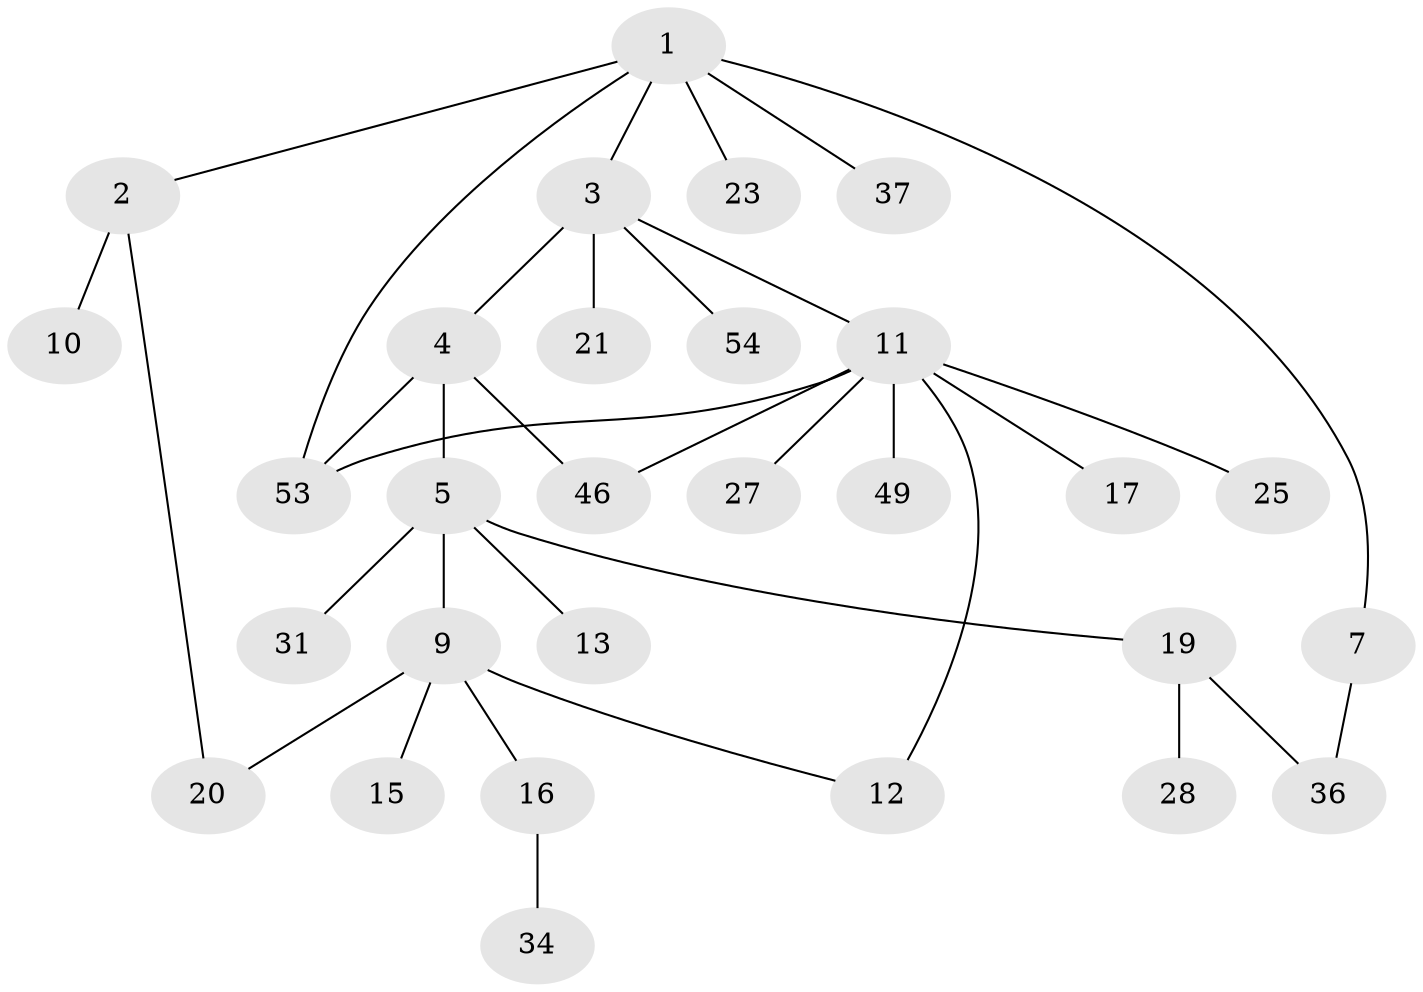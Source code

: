 // original degree distribution, {6: 0.017241379310344827, 3: 0.1724137931034483, 5: 0.034482758620689655, 4: 0.08620689655172414, 2: 0.25862068965517243, 8: 0.017241379310344827, 1: 0.41379310344827586}
// Generated by graph-tools (version 1.1) at 2025/13/03/09/25 04:13:33]
// undirected, 29 vertices, 34 edges
graph export_dot {
graph [start="1"]
  node [color=gray90,style=filled];
  1;
  2 [super="+6"];
  3;
  4 [super="+8"];
  5;
  7 [super="+48"];
  9 [super="+14+18"];
  10;
  11;
  12 [super="+33"];
  13;
  15;
  16 [super="+50+26"];
  17 [super="+30"];
  19 [super="+52+22+24"];
  20 [super="+35"];
  21;
  23;
  25 [super="+43+56"];
  27 [super="+29"];
  28 [super="+38"];
  31 [super="+45"];
  34;
  36 [super="+40+42"];
  37 [super="+41"];
  46 [super="+57"];
  49;
  53 [super="+58"];
  54;
  1 -- 2;
  1 -- 3;
  1 -- 7;
  1 -- 23;
  1 -- 37;
  1 -- 53;
  2 -- 10 [weight=2];
  2 -- 20;
  3 -- 4;
  3 -- 11;
  3 -- 21;
  3 -- 54;
  4 -- 5;
  4 -- 46;
  4 -- 53;
  5 -- 9;
  5 -- 13;
  5 -- 19;
  5 -- 31;
  7 -- 36;
  9 -- 12;
  9 -- 16;
  9 -- 20;
  9 -- 15;
  11 -- 17;
  11 -- 25;
  11 -- 27;
  11 -- 49;
  11 -- 53;
  11 -- 46;
  11 -- 12;
  16 -- 34;
  19 -- 28;
  19 -- 36;
}
